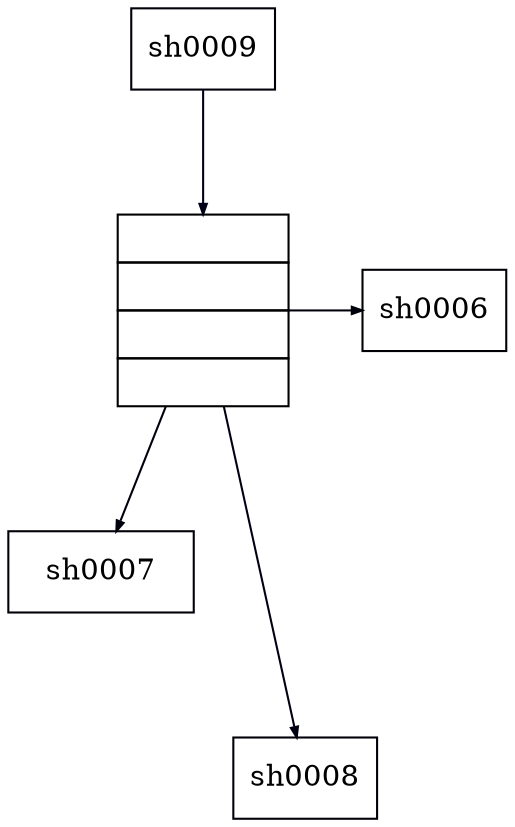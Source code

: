 digraph unix {
nodesep=0.486111;
ranksep=0.833333;
remincross=true;
searchsize=500;
sh0006 [shape=rect,label="sh0006",width=0.861111,height=0.543335,color="#000006"];
sh0007 [shape=rect,label="sh0007",width=1.236111,height=0.543335,color="#000007"];
sh0008 [shape=rect,label="sh0008",width=0.694444,height=0.543335,color="#000008"];
sh0009 [shape=rect,label="sh0009",width=0.958333,height=0.543335,color="#000009"];
sh0010 [shape=plain,label=<<TABLE BORDER="0" CELLBORDER="1" CELLSPACING="0" CELLPADDING="0"><TR><TD  FIXEDSIZE="TRUE" WIDTH="82.0" HEIGHT="23"></TD></TR><TR><TD  FIXEDSIZE="TRUE" WIDTH="82.0" HEIGHT="23" PORT="p76423d8352c9e8fc8d7d65f62c55eae9"></TD></TR><TR><TD  FIXEDSIZE="TRUE" WIDTH="82.0" HEIGHT="23" PORT="pf75d91cdd36b85cc4a8dfeca4f24fa14"></TD></TR><TR><TD  FIXEDSIZE="TRUE" WIDTH="82.0" HEIGHT="23" PORT="pd8b00929dec65d422303256336ada04f"></TD></TR></TABLE>>];

sh0010->sh0006[tailcell="p76423d8352c9e8fc8d7d65f62c55eae9",arrowsize=0.5,minlen=0,color="#00000B"];
sh0010->sh0007[tailcell="pf75d91cdd36b85cc4a8dfeca4f24fa14",arrowsize=0.5,minlen=1,color="#00000F",showboxes=true];
sh0010->sh0008[tailcell="pd8b00929dec65d422303256336ada04f",arrowsize=0.5,minlen=2,color="#000013"];
sh0009->sh0010[headcell="pf75d91cdd36b85cc4a8dfeca4f24fa14",arrowsize=0.5,minlen=1,color="#000017"];

}
